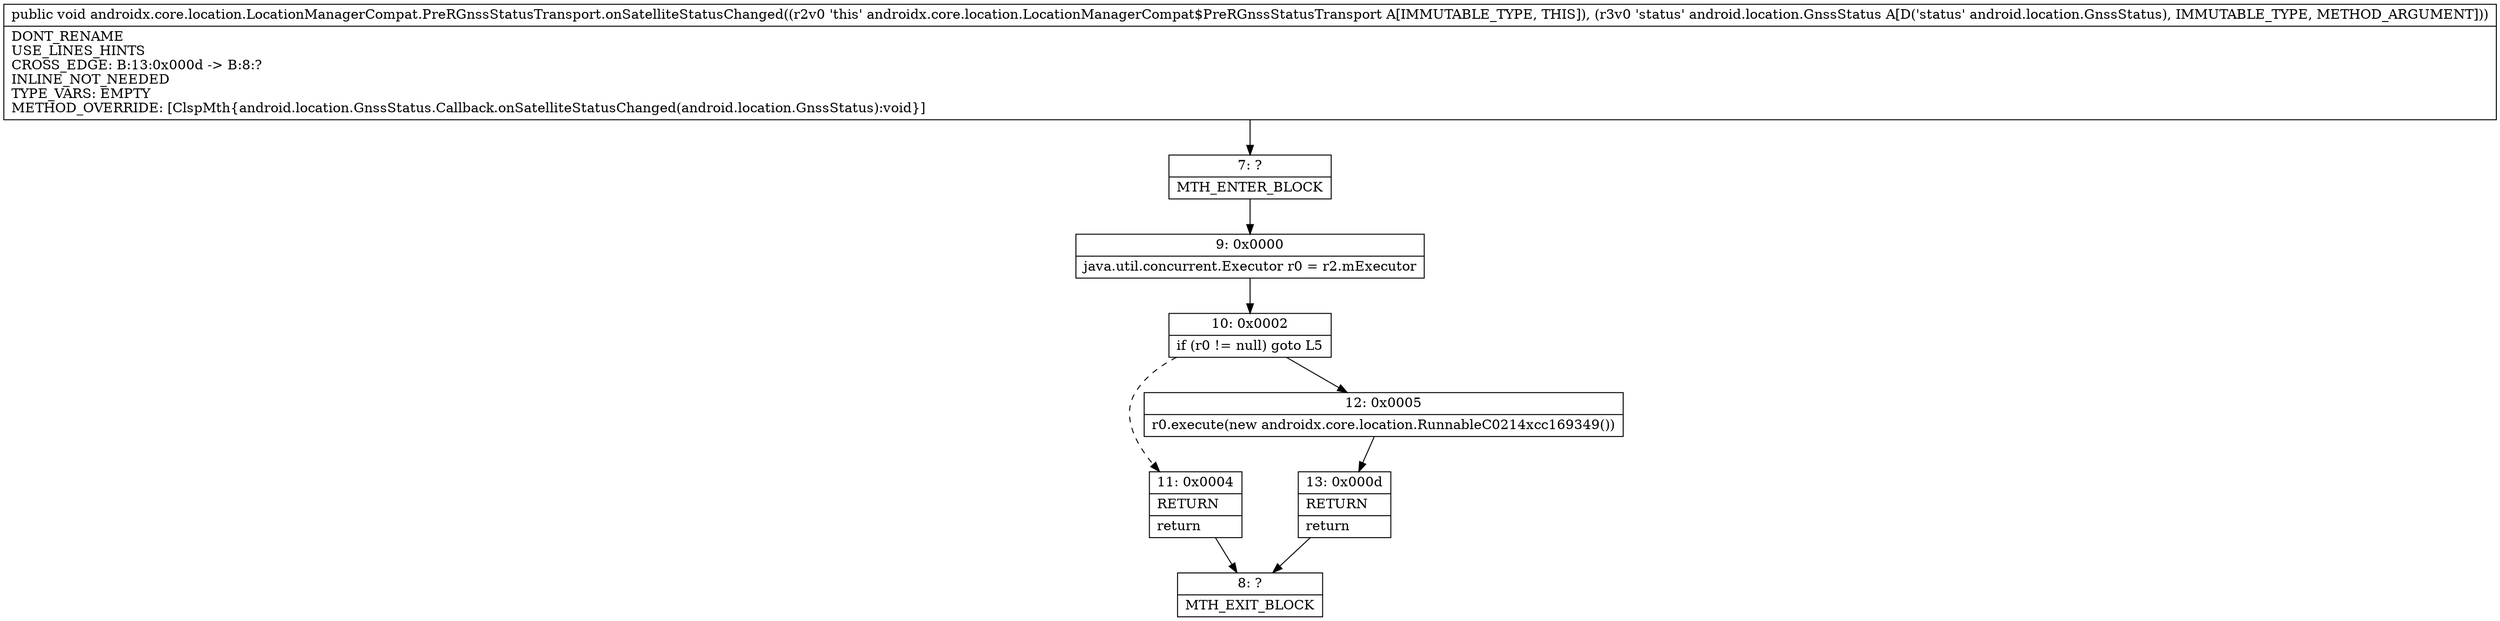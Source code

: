 digraph "CFG forandroidx.core.location.LocationManagerCompat.PreRGnssStatusTransport.onSatelliteStatusChanged(Landroid\/location\/GnssStatus;)V" {
Node_7 [shape=record,label="{7\:\ ?|MTH_ENTER_BLOCK\l}"];
Node_9 [shape=record,label="{9\:\ 0x0000|java.util.concurrent.Executor r0 = r2.mExecutor\l}"];
Node_10 [shape=record,label="{10\:\ 0x0002|if (r0 != null) goto L5\l}"];
Node_11 [shape=record,label="{11\:\ 0x0004|RETURN\l|return\l}"];
Node_8 [shape=record,label="{8\:\ ?|MTH_EXIT_BLOCK\l}"];
Node_12 [shape=record,label="{12\:\ 0x0005|r0.execute(new androidx.core.location.RunnableC0214xcc169349())\l}"];
Node_13 [shape=record,label="{13\:\ 0x000d|RETURN\l|return\l}"];
MethodNode[shape=record,label="{public void androidx.core.location.LocationManagerCompat.PreRGnssStatusTransport.onSatelliteStatusChanged((r2v0 'this' androidx.core.location.LocationManagerCompat$PreRGnssStatusTransport A[IMMUTABLE_TYPE, THIS]), (r3v0 'status' android.location.GnssStatus A[D('status' android.location.GnssStatus), IMMUTABLE_TYPE, METHOD_ARGUMENT]))  | DONT_RENAME\lUSE_LINES_HINTS\lCROSS_EDGE: B:13:0x000d \-\> B:8:?\lINLINE_NOT_NEEDED\lTYPE_VARS: EMPTY\lMETHOD_OVERRIDE: [ClspMth\{android.location.GnssStatus.Callback.onSatelliteStatusChanged(android.location.GnssStatus):void\}]\l}"];
MethodNode -> Node_7;Node_7 -> Node_9;
Node_9 -> Node_10;
Node_10 -> Node_11[style=dashed];
Node_10 -> Node_12;
Node_11 -> Node_8;
Node_12 -> Node_13;
Node_13 -> Node_8;
}

